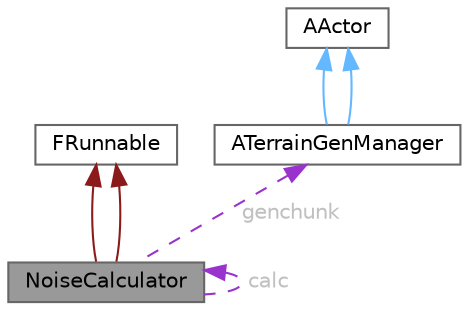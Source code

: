 digraph "NoiseCalculator"
{
 // LATEX_PDF_SIZE
  bgcolor="transparent";
  edge [fontname=Helvetica,fontsize=10,labelfontname=Helvetica,labelfontsize=10];
  node [fontname=Helvetica,fontsize=10,shape=box,height=0.2,width=0.4];
  Node1 [id="Node000001",label="NoiseCalculator",height=0.2,width=0.4,color="gray40", fillcolor="grey60", style="filled", fontcolor="black",tooltip=" "];
  Node2 -> Node1 [id="edge13_Node000001_Node000002",dir="back",color="firebrick4",style="solid",tooltip=" "];
  Node2 [id="Node000002",label="FRunnable",height=0.2,width=0.4,color="gray40", fillcolor="white", style="filled",tooltip=" "];
  Node2 -> Node1 [id="edge14_Node000001_Node000002",dir="back",color="firebrick4",style="solid",tooltip=" "];
  Node1 -> Node1 [id="edge15_Node000001_Node000001",dir="back",color="darkorchid3",style="dashed",tooltip=" ",label=" calc",fontcolor="grey" ];
  Node3 -> Node1 [id="edge16_Node000001_Node000003",dir="back",color="darkorchid3",style="dashed",tooltip=" ",label=" genchunk",fontcolor="grey" ];
  Node3 [id="Node000003",label="ATerrainGenManager",height=0.2,width=0.4,color="gray40", fillcolor="white", style="filled",URL="$class_a_terrain_gen_manager.html",tooltip=" "];
  Node4 -> Node3 [id="edge17_Node000003_Node000004",dir="back",color="steelblue1",style="solid",tooltip=" "];
  Node4 [id="Node000004",label="AActor",height=0.2,width=0.4,color="gray40", fillcolor="white", style="filled",tooltip=" "];
  Node4 -> Node3 [id="edge18_Node000003_Node000004",dir="back",color="steelblue1",style="solid",tooltip=" "];
}
